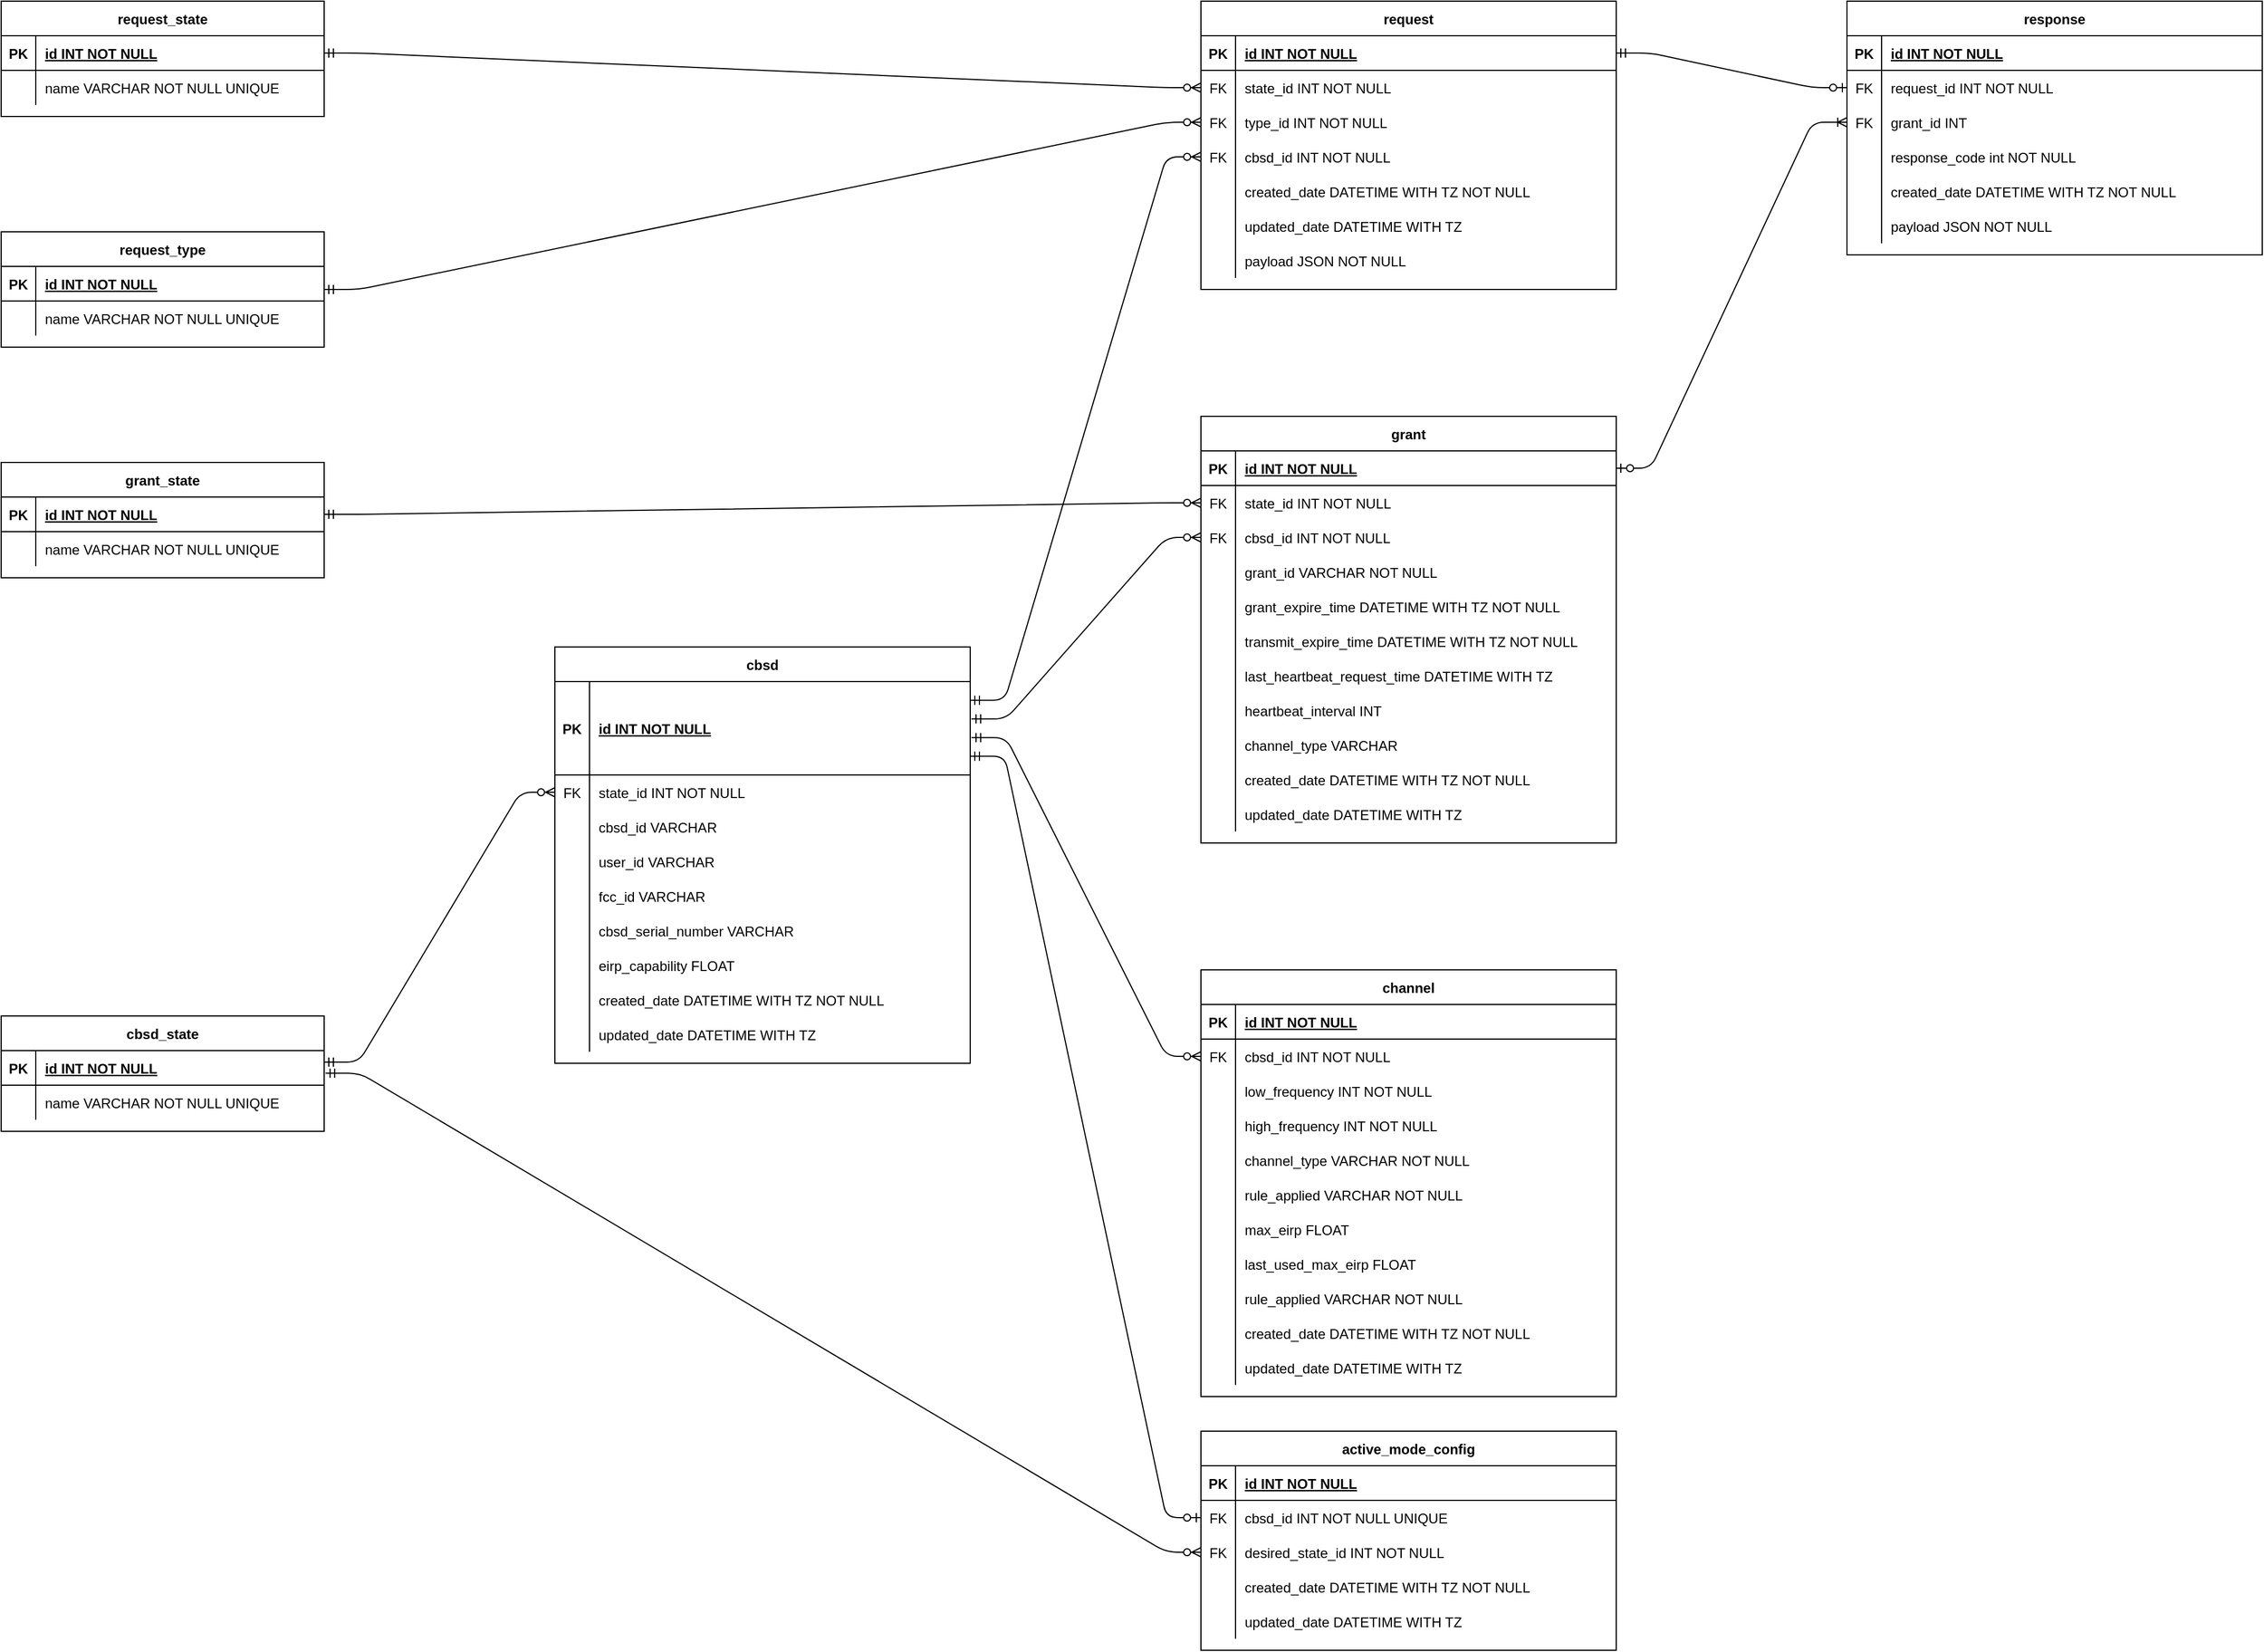 <mxfile version="14.8.6" type="device"><diagram id="R2lEEEUBdFMjLlhIrx00" name="Page-1"><mxGraphModel dx="2272" dy="793" grid="1" gridSize="10" guides="1" tooltips="1" connect="1" arrows="1" fold="1" page="1" pageScale="1" pageWidth="850" pageHeight="1100" math="0" shadow="0" extFonts="Permanent Marker^https://fonts.googleapis.com/css?family=Permanent+Marker"><root><mxCell id="0"/><mxCell id="1" parent="0"/><mxCell id="C-vyLk0tnHw3VtMMgP7b-1" value="" style="edgeStyle=entityRelationEdgeStyle;endArrow=ERzeroToMany;startArrow=ERmandOne;endFill=1;startFill=0;" parent="1" source="C-vyLk0tnHw3VtMMgP7b-24" target="C-vyLk0tnHw3VtMMgP7b-6" edge="1"><mxGeometry width="100" height="100" relative="1" as="geometry"><mxPoint x="340" y="720" as="sourcePoint"/><mxPoint x="440" y="620" as="targetPoint"/></mxGeometry></mxCell><mxCell id="C-vyLk0tnHw3VtMMgP7b-12" value="" style="edgeStyle=entityRelationEdgeStyle;endArrow=ERzeroToOne;startArrow=ERmandOne;endFill=1;startFill=0;" parent="1" source="C-vyLk0tnHw3VtMMgP7b-3" target="unWOg4fV50jlK__Cf43V-41" edge="1"><mxGeometry width="100" height="100" relative="1" as="geometry"><mxPoint x="400" y="180" as="sourcePoint"/><mxPoint x="910" y="195" as="targetPoint"/></mxGeometry></mxCell><mxCell id="C-vyLk0tnHw3VtMMgP7b-2" value="request" style="shape=table;startSize=30;container=1;collapsible=1;childLayout=tableLayout;fixedRows=1;rowLines=0;fontStyle=1;align=center;resizeLast=1;" parent="1" vertex="1"><mxGeometry x="600" y="120" width="360" height="250" as="geometry"/></mxCell><mxCell id="C-vyLk0tnHw3VtMMgP7b-3" value="" style="shape=partialRectangle;collapsible=0;dropTarget=0;pointerEvents=0;fillColor=none;points=[[0,0.5],[1,0.5]];portConstraint=eastwest;top=0;left=0;right=0;bottom=1;" parent="C-vyLk0tnHw3VtMMgP7b-2" vertex="1"><mxGeometry y="30" width="360" height="30" as="geometry"/></mxCell><mxCell id="C-vyLk0tnHw3VtMMgP7b-4" value="PK" style="shape=partialRectangle;overflow=hidden;connectable=0;fillColor=none;top=0;left=0;bottom=0;right=0;fontStyle=1;" parent="C-vyLk0tnHw3VtMMgP7b-3" vertex="1"><mxGeometry width="30" height="30" as="geometry"/></mxCell><mxCell id="C-vyLk0tnHw3VtMMgP7b-5" value="id INT NOT NULL " style="shape=partialRectangle;overflow=hidden;connectable=0;fillColor=none;top=0;left=0;bottom=0;right=0;align=left;spacingLeft=6;fontStyle=5;" parent="C-vyLk0tnHw3VtMMgP7b-3" vertex="1"><mxGeometry x="30" width="330" height="30" as="geometry"/></mxCell><mxCell id="C-vyLk0tnHw3VtMMgP7b-6" value="" style="shape=partialRectangle;collapsible=0;dropTarget=0;pointerEvents=0;fillColor=none;points=[[0,0.5],[1,0.5]];portConstraint=eastwest;top=0;left=0;right=0;bottom=0;" parent="C-vyLk0tnHw3VtMMgP7b-2" vertex="1"><mxGeometry y="60" width="360" height="30" as="geometry"/></mxCell><mxCell id="C-vyLk0tnHw3VtMMgP7b-7" value="FK" style="shape=partialRectangle;overflow=hidden;connectable=0;fillColor=none;top=0;left=0;bottom=0;right=0;" parent="C-vyLk0tnHw3VtMMgP7b-6" vertex="1"><mxGeometry width="30" height="30" as="geometry"/></mxCell><mxCell id="C-vyLk0tnHw3VtMMgP7b-8" value="state_id INT NOT NULL" style="shape=partialRectangle;overflow=hidden;connectable=0;fillColor=none;top=0;left=0;bottom=0;right=0;align=left;spacingLeft=6;" parent="C-vyLk0tnHw3VtMMgP7b-6" vertex="1"><mxGeometry x="30" width="330" height="30" as="geometry"/></mxCell><mxCell id="C-vyLk0tnHw3VtMMgP7b-9" value="" style="shape=partialRectangle;collapsible=0;dropTarget=0;pointerEvents=0;fillColor=none;points=[[0,0.5],[1,0.5]];portConstraint=eastwest;top=0;left=0;right=0;bottom=0;" parent="C-vyLk0tnHw3VtMMgP7b-2" vertex="1"><mxGeometry y="90" width="360" height="30" as="geometry"/></mxCell><mxCell id="C-vyLk0tnHw3VtMMgP7b-10" value="FK" style="shape=partialRectangle;overflow=hidden;connectable=0;fillColor=none;top=0;left=0;bottom=0;right=0;" parent="C-vyLk0tnHw3VtMMgP7b-9" vertex="1"><mxGeometry width="30" height="30" as="geometry"/></mxCell><mxCell id="C-vyLk0tnHw3VtMMgP7b-11" value="type_id INT NOT NULL" style="shape=partialRectangle;overflow=hidden;connectable=0;fillColor=none;top=0;left=0;bottom=0;right=0;align=left;spacingLeft=6;" parent="C-vyLk0tnHw3VtMMgP7b-9" vertex="1"><mxGeometry x="30" width="330" height="30" as="geometry"/></mxCell><mxCell id="unWOg4fV50jlK__Cf43V-62" value="" style="shape=partialRectangle;collapsible=0;dropTarget=0;pointerEvents=0;fillColor=none;points=[[0,0.5],[1,0.5]];portConstraint=eastwest;top=0;left=0;right=0;bottom=0;" parent="C-vyLk0tnHw3VtMMgP7b-2" vertex="1"><mxGeometry y="120" width="360" height="30" as="geometry"/></mxCell><mxCell id="unWOg4fV50jlK__Cf43V-63" value="FK" style="shape=partialRectangle;overflow=hidden;connectable=0;fillColor=none;top=0;left=0;bottom=0;right=0;" parent="unWOg4fV50jlK__Cf43V-62" vertex="1"><mxGeometry width="30" height="30" as="geometry"/></mxCell><mxCell id="unWOg4fV50jlK__Cf43V-64" value="cbsd_id INT NOT NULL" style="shape=partialRectangle;overflow=hidden;connectable=0;fillColor=none;top=0;left=0;bottom=0;right=0;align=left;spacingLeft=6;" parent="unWOg4fV50jlK__Cf43V-62" vertex="1"><mxGeometry x="30" width="330" height="30" as="geometry"/></mxCell><mxCell id="unWOg4fV50jlK__Cf43V-65" value="" style="shape=partialRectangle;collapsible=0;dropTarget=0;pointerEvents=0;fillColor=none;points=[[0,0.5],[1,0.5]];portConstraint=eastwest;top=0;left=0;right=0;bottom=0;" parent="C-vyLk0tnHw3VtMMgP7b-2" vertex="1"><mxGeometry y="150" width="360" height="30" as="geometry"/></mxCell><mxCell id="unWOg4fV50jlK__Cf43V-66" value="" style="shape=partialRectangle;overflow=hidden;connectable=0;fillColor=none;top=0;left=0;bottom=0;right=0;" parent="unWOg4fV50jlK__Cf43V-65" vertex="1"><mxGeometry width="30" height="30" as="geometry"/></mxCell><mxCell id="unWOg4fV50jlK__Cf43V-67" value="created_date DATETIME WITH TZ NOT NULL" style="shape=partialRectangle;overflow=hidden;connectable=0;fillColor=none;top=0;left=0;bottom=0;right=0;align=left;spacingLeft=6;" parent="unWOg4fV50jlK__Cf43V-65" vertex="1"><mxGeometry x="30" width="330" height="30" as="geometry"/></mxCell><mxCell id="unWOg4fV50jlK__Cf43V-68" value="" style="shape=partialRectangle;collapsible=0;dropTarget=0;pointerEvents=0;fillColor=none;points=[[0,0.5],[1,0.5]];portConstraint=eastwest;top=0;left=0;right=0;bottom=0;" parent="C-vyLk0tnHw3VtMMgP7b-2" vertex="1"><mxGeometry y="180" width="360" height="30" as="geometry"/></mxCell><mxCell id="unWOg4fV50jlK__Cf43V-69" value="" style="shape=partialRectangle;overflow=hidden;connectable=0;fillColor=none;top=0;left=0;bottom=0;right=0;" parent="unWOg4fV50jlK__Cf43V-68" vertex="1"><mxGeometry width="30" height="30" as="geometry"/></mxCell><mxCell id="unWOg4fV50jlK__Cf43V-70" value="updated_date DATETIME WITH TZ" style="shape=partialRectangle;overflow=hidden;connectable=0;fillColor=none;top=0;left=0;bottom=0;right=0;align=left;spacingLeft=6;" parent="unWOg4fV50jlK__Cf43V-68" vertex="1"><mxGeometry x="30" width="330" height="30" as="geometry"/></mxCell><mxCell id="unWOg4fV50jlK__Cf43V-71" value="" style="shape=partialRectangle;collapsible=0;dropTarget=0;pointerEvents=0;fillColor=none;points=[[0,0.5],[1,0.5]];portConstraint=eastwest;top=0;left=0;right=0;bottom=0;" parent="C-vyLk0tnHw3VtMMgP7b-2" vertex="1"><mxGeometry y="210" width="360" height="30" as="geometry"/></mxCell><mxCell id="unWOg4fV50jlK__Cf43V-72" value="" style="shape=partialRectangle;overflow=hidden;connectable=0;fillColor=none;top=0;left=0;bottom=0;right=0;" parent="unWOg4fV50jlK__Cf43V-71" vertex="1"><mxGeometry width="30" height="30" as="geometry"/></mxCell><mxCell id="unWOg4fV50jlK__Cf43V-73" value="payload JSON NOT NULL" style="shape=partialRectangle;overflow=hidden;connectable=0;fillColor=none;top=0;left=0;bottom=0;right=0;align=left;spacingLeft=6;" parent="unWOg4fV50jlK__Cf43V-71" vertex="1"><mxGeometry x="30" width="330" height="30" as="geometry"/></mxCell><mxCell id="C-vyLk0tnHw3VtMMgP7b-23" value="request_state" style="shape=table;startSize=30;container=1;collapsible=1;childLayout=tableLayout;fixedRows=1;rowLines=0;fontStyle=1;align=center;resizeLast=1;" parent="1" vertex="1"><mxGeometry x="-440" y="120" width="280" height="100" as="geometry"/></mxCell><mxCell id="C-vyLk0tnHw3VtMMgP7b-24" value="" style="shape=partialRectangle;collapsible=0;dropTarget=0;pointerEvents=0;fillColor=none;points=[[0,0.5],[1,0.5]];portConstraint=eastwest;top=0;left=0;right=0;bottom=1;" parent="C-vyLk0tnHw3VtMMgP7b-23" vertex="1"><mxGeometry y="30" width="280" height="30" as="geometry"/></mxCell><mxCell id="C-vyLk0tnHw3VtMMgP7b-25" value="PK" style="shape=partialRectangle;overflow=hidden;connectable=0;fillColor=none;top=0;left=0;bottom=0;right=0;fontStyle=1;" parent="C-vyLk0tnHw3VtMMgP7b-24" vertex="1"><mxGeometry width="30" height="30" as="geometry"/></mxCell><mxCell id="C-vyLk0tnHw3VtMMgP7b-26" value="id INT NOT NULL " style="shape=partialRectangle;overflow=hidden;connectable=0;fillColor=none;top=0;left=0;bottom=0;right=0;align=left;spacingLeft=6;fontStyle=5;" parent="C-vyLk0tnHw3VtMMgP7b-24" vertex="1"><mxGeometry x="30" width="250" height="30" as="geometry"/></mxCell><mxCell id="C-vyLk0tnHw3VtMMgP7b-27" value="" style="shape=partialRectangle;collapsible=0;dropTarget=0;pointerEvents=0;fillColor=none;points=[[0,0.5],[1,0.5]];portConstraint=eastwest;top=0;left=0;right=0;bottom=0;" parent="C-vyLk0tnHw3VtMMgP7b-23" vertex="1"><mxGeometry y="60" width="280" height="30" as="geometry"/></mxCell><mxCell id="C-vyLk0tnHw3VtMMgP7b-28" value="" style="shape=partialRectangle;overflow=hidden;connectable=0;fillColor=none;top=0;left=0;bottom=0;right=0;" parent="C-vyLk0tnHw3VtMMgP7b-27" vertex="1"><mxGeometry width="30" height="30" as="geometry"/></mxCell><mxCell id="C-vyLk0tnHw3VtMMgP7b-29" value="name VARCHAR NOT NULL UNIQUE" style="shape=partialRectangle;overflow=hidden;connectable=0;fillColor=none;top=0;left=0;bottom=0;right=0;align=left;spacingLeft=6;" parent="C-vyLk0tnHw3VtMMgP7b-27" vertex="1"><mxGeometry x="30" width="250" height="30" as="geometry"/></mxCell><mxCell id="unWOg4fV50jlK__Cf43V-15" value="request_type" style="shape=table;startSize=30;container=1;collapsible=1;childLayout=tableLayout;fixedRows=1;rowLines=0;fontStyle=1;align=center;resizeLast=1;" parent="1" vertex="1"><mxGeometry x="-440" y="320" width="280" height="100" as="geometry"/></mxCell><mxCell id="unWOg4fV50jlK__Cf43V-16" value="" style="shape=partialRectangle;collapsible=0;dropTarget=0;pointerEvents=0;fillColor=none;points=[[0,0.5],[1,0.5]];portConstraint=eastwest;top=0;left=0;right=0;bottom=1;" parent="unWOg4fV50jlK__Cf43V-15" vertex="1"><mxGeometry y="30" width="280" height="30" as="geometry"/></mxCell><mxCell id="unWOg4fV50jlK__Cf43V-17" value="PK" style="shape=partialRectangle;overflow=hidden;connectable=0;fillColor=none;top=0;left=0;bottom=0;right=0;fontStyle=1;" parent="unWOg4fV50jlK__Cf43V-16" vertex="1"><mxGeometry width="30" height="30" as="geometry"/></mxCell><mxCell id="unWOg4fV50jlK__Cf43V-18" value="id INT NOT NULL " style="shape=partialRectangle;overflow=hidden;connectable=0;fillColor=none;top=0;left=0;bottom=0;right=0;align=left;spacingLeft=6;fontStyle=5;" parent="unWOg4fV50jlK__Cf43V-16" vertex="1"><mxGeometry x="30" width="250" height="30" as="geometry"/></mxCell><mxCell id="unWOg4fV50jlK__Cf43V-19" value="" style="shape=partialRectangle;collapsible=0;dropTarget=0;pointerEvents=0;fillColor=none;points=[[0,0.5],[1,0.5]];portConstraint=eastwest;top=0;left=0;right=0;bottom=0;" parent="unWOg4fV50jlK__Cf43V-15" vertex="1"><mxGeometry y="60" width="280" height="30" as="geometry"/></mxCell><mxCell id="unWOg4fV50jlK__Cf43V-20" value="" style="shape=partialRectangle;overflow=hidden;connectable=0;fillColor=none;top=0;left=0;bottom=0;right=0;" parent="unWOg4fV50jlK__Cf43V-19" vertex="1"><mxGeometry width="30" height="30" as="geometry"/></mxCell><mxCell id="unWOg4fV50jlK__Cf43V-21" value="name VARCHAR NOT NULL UNIQUE" style="shape=partialRectangle;overflow=hidden;connectable=0;fillColor=none;top=0;left=0;bottom=0;right=0;align=left;spacingLeft=6;" parent="unWOg4fV50jlK__Cf43V-19" vertex="1"><mxGeometry x="30" width="250" height="30" as="geometry"/></mxCell><mxCell id="unWOg4fV50jlK__Cf43V-22" value="grant_state" style="shape=table;startSize=30;container=1;collapsible=1;childLayout=tableLayout;fixedRows=1;rowLines=0;fontStyle=1;align=center;resizeLast=1;" parent="1" vertex="1"><mxGeometry x="-440" y="520" width="280" height="100" as="geometry"/></mxCell><mxCell id="unWOg4fV50jlK__Cf43V-23" value="" style="shape=partialRectangle;collapsible=0;dropTarget=0;pointerEvents=0;fillColor=none;points=[[0,0.5],[1,0.5]];portConstraint=eastwest;top=0;left=0;right=0;bottom=1;" parent="unWOg4fV50jlK__Cf43V-22" vertex="1"><mxGeometry y="30" width="280" height="30" as="geometry"/></mxCell><mxCell id="unWOg4fV50jlK__Cf43V-24" value="PK" style="shape=partialRectangle;overflow=hidden;connectable=0;fillColor=none;top=0;left=0;bottom=0;right=0;fontStyle=1;" parent="unWOg4fV50jlK__Cf43V-23" vertex="1"><mxGeometry width="30" height="30" as="geometry"/></mxCell><mxCell id="unWOg4fV50jlK__Cf43V-25" value="id INT NOT NULL " style="shape=partialRectangle;overflow=hidden;connectable=0;fillColor=none;top=0;left=0;bottom=0;right=0;align=left;spacingLeft=6;fontStyle=5;" parent="unWOg4fV50jlK__Cf43V-23" vertex="1"><mxGeometry x="30" width="250" height="30" as="geometry"/></mxCell><mxCell id="unWOg4fV50jlK__Cf43V-26" value="" style="shape=partialRectangle;collapsible=0;dropTarget=0;pointerEvents=0;fillColor=none;points=[[0,0.5],[1,0.5]];portConstraint=eastwest;top=0;left=0;right=0;bottom=0;" parent="unWOg4fV50jlK__Cf43V-22" vertex="1"><mxGeometry y="60" width="280" height="30" as="geometry"/></mxCell><mxCell id="unWOg4fV50jlK__Cf43V-27" value="" style="shape=partialRectangle;overflow=hidden;connectable=0;fillColor=none;top=0;left=0;bottom=0;right=0;" parent="unWOg4fV50jlK__Cf43V-26" vertex="1"><mxGeometry width="30" height="30" as="geometry"/></mxCell><mxCell id="unWOg4fV50jlK__Cf43V-28" value="name VARCHAR NOT NULL UNIQUE" style="shape=partialRectangle;overflow=hidden;connectable=0;fillColor=none;top=0;left=0;bottom=0;right=0;align=left;spacingLeft=6;" parent="unWOg4fV50jlK__Cf43V-26" vertex="1"><mxGeometry x="30" width="250" height="30" as="geometry"/></mxCell><mxCell id="unWOg4fV50jlK__Cf43V-33" value="" style="edgeStyle=entityRelationEdgeStyle;endArrow=ERzeroToMany;startArrow=ERmandOne;endFill=1;startFill=0;" parent="1" source="unWOg4fV50jlK__Cf43V-15" target="C-vyLk0tnHw3VtMMgP7b-9" edge="1"><mxGeometry width="100" height="100" relative="1" as="geometry"><mxPoint x="380" y="175" as="sourcePoint"/><mxPoint x="460" y="205" as="targetPoint"/></mxGeometry></mxCell><mxCell id="unWOg4fV50jlK__Cf43V-37" value="response" style="shape=table;startSize=30;container=1;collapsible=1;childLayout=tableLayout;fixedRows=1;rowLines=0;fontStyle=1;align=center;resizeLast=1;" parent="1" vertex="1"><mxGeometry x="1160" y="120" width="360" height="220" as="geometry"/></mxCell><mxCell id="unWOg4fV50jlK__Cf43V-38" value="" style="shape=partialRectangle;collapsible=0;dropTarget=0;pointerEvents=0;fillColor=none;points=[[0,0.5],[1,0.5]];portConstraint=eastwest;top=0;left=0;right=0;bottom=1;" parent="unWOg4fV50jlK__Cf43V-37" vertex="1"><mxGeometry y="30" width="360" height="30" as="geometry"/></mxCell><mxCell id="unWOg4fV50jlK__Cf43V-39" value="PK" style="shape=partialRectangle;overflow=hidden;connectable=0;fillColor=none;top=0;left=0;bottom=0;right=0;fontStyle=1;" parent="unWOg4fV50jlK__Cf43V-38" vertex="1"><mxGeometry width="30" height="30" as="geometry"/></mxCell><mxCell id="unWOg4fV50jlK__Cf43V-40" value="id INT NOT NULL " style="shape=partialRectangle;overflow=hidden;connectable=0;fillColor=none;top=0;left=0;bottom=0;right=0;align=left;spacingLeft=6;fontStyle=5;" parent="unWOg4fV50jlK__Cf43V-38" vertex="1"><mxGeometry x="30" width="330" height="30" as="geometry"/></mxCell><mxCell id="unWOg4fV50jlK__Cf43V-41" value="" style="shape=partialRectangle;collapsible=0;dropTarget=0;pointerEvents=0;fillColor=none;points=[[0,0.5],[1,0.5]];portConstraint=eastwest;top=0;left=0;right=0;bottom=0;" parent="unWOg4fV50jlK__Cf43V-37" vertex="1"><mxGeometry y="60" width="360" height="30" as="geometry"/></mxCell><mxCell id="unWOg4fV50jlK__Cf43V-42" value="FK" style="shape=partialRectangle;overflow=hidden;connectable=0;fillColor=none;top=0;left=0;bottom=0;right=0;" parent="unWOg4fV50jlK__Cf43V-41" vertex="1"><mxGeometry width="30" height="30" as="geometry"/></mxCell><mxCell id="unWOg4fV50jlK__Cf43V-43" value="request_id INT NOT NULL" style="shape=partialRectangle;overflow=hidden;connectable=0;fillColor=none;top=0;left=0;bottom=0;right=0;align=left;spacingLeft=6;" parent="unWOg4fV50jlK__Cf43V-41" vertex="1"><mxGeometry x="30" width="330" height="30" as="geometry"/></mxCell><mxCell id="unWOg4fV50jlK__Cf43V-44" value="" style="shape=partialRectangle;collapsible=0;dropTarget=0;pointerEvents=0;fillColor=none;points=[[0,0.5],[1,0.5]];portConstraint=eastwest;top=0;left=0;right=0;bottom=0;" parent="unWOg4fV50jlK__Cf43V-37" vertex="1"><mxGeometry y="90" width="360" height="30" as="geometry"/></mxCell><mxCell id="unWOg4fV50jlK__Cf43V-45" value="FK" style="shape=partialRectangle;overflow=hidden;connectable=0;fillColor=none;top=0;left=0;bottom=0;right=0;" parent="unWOg4fV50jlK__Cf43V-44" vertex="1"><mxGeometry width="30" height="30" as="geometry"/></mxCell><mxCell id="unWOg4fV50jlK__Cf43V-46" value="grant_id INT" style="shape=partialRectangle;overflow=hidden;connectable=0;fillColor=none;top=0;left=0;bottom=0;right=0;align=left;spacingLeft=6;" parent="unWOg4fV50jlK__Cf43V-44" vertex="1"><mxGeometry x="30" width="330" height="30" as="geometry"/></mxCell><mxCell id="unWOg4fV50jlK__Cf43V-97" value="" style="shape=partialRectangle;collapsible=0;dropTarget=0;pointerEvents=0;fillColor=none;points=[[0,0.5],[1,0.5]];portConstraint=eastwest;top=0;left=0;right=0;bottom=0;" parent="unWOg4fV50jlK__Cf43V-37" vertex="1"><mxGeometry y="120" width="360" height="30" as="geometry"/></mxCell><mxCell id="unWOg4fV50jlK__Cf43V-98" value="" style="shape=partialRectangle;overflow=hidden;connectable=0;fillColor=none;top=0;left=0;bottom=0;right=0;" parent="unWOg4fV50jlK__Cf43V-97" vertex="1"><mxGeometry width="30" height="30" as="geometry"/></mxCell><mxCell id="unWOg4fV50jlK__Cf43V-99" value="response_code int NOT NULL" style="shape=partialRectangle;overflow=hidden;connectable=0;fillColor=none;top=0;left=0;bottom=0;right=0;align=left;spacingLeft=6;" parent="unWOg4fV50jlK__Cf43V-97" vertex="1"><mxGeometry x="30" width="330" height="30" as="geometry"/></mxCell><mxCell id="unWOg4fV50jlK__Cf43V-100" value="" style="shape=partialRectangle;collapsible=0;dropTarget=0;pointerEvents=0;fillColor=none;points=[[0,0.5],[1,0.5]];portConstraint=eastwest;top=0;left=0;right=0;bottom=0;" parent="unWOg4fV50jlK__Cf43V-37" vertex="1"><mxGeometry y="150" width="360" height="30" as="geometry"/></mxCell><mxCell id="unWOg4fV50jlK__Cf43V-101" value="" style="shape=partialRectangle;overflow=hidden;connectable=0;fillColor=none;top=0;left=0;bottom=0;right=0;" parent="unWOg4fV50jlK__Cf43V-100" vertex="1"><mxGeometry width="30" height="30" as="geometry"/></mxCell><mxCell id="unWOg4fV50jlK__Cf43V-102" value="created_date DATETIME WITH TZ NOT NULL" style="shape=partialRectangle;overflow=hidden;connectable=0;fillColor=none;top=0;left=0;bottom=0;right=0;align=left;spacingLeft=6;" parent="unWOg4fV50jlK__Cf43V-100" vertex="1"><mxGeometry x="30" width="330" height="30" as="geometry"/></mxCell><mxCell id="unWOg4fV50jlK__Cf43V-103" value="" style="shape=partialRectangle;collapsible=0;dropTarget=0;pointerEvents=0;fillColor=none;points=[[0,0.5],[1,0.5]];portConstraint=eastwest;top=0;left=0;right=0;bottom=0;" parent="unWOg4fV50jlK__Cf43V-37" vertex="1"><mxGeometry y="180" width="360" height="30" as="geometry"/></mxCell><mxCell id="unWOg4fV50jlK__Cf43V-104" value="" style="shape=partialRectangle;overflow=hidden;connectable=0;fillColor=none;top=0;left=0;bottom=0;right=0;" parent="unWOg4fV50jlK__Cf43V-103" vertex="1"><mxGeometry width="30" height="30" as="geometry"/></mxCell><mxCell id="unWOg4fV50jlK__Cf43V-105" value="payload JSON NOT NULL" style="shape=partialRectangle;overflow=hidden;connectable=0;fillColor=none;top=0;left=0;bottom=0;right=0;align=left;spacingLeft=6;" parent="unWOg4fV50jlK__Cf43V-103" vertex="1"><mxGeometry x="30" width="330" height="30" as="geometry"/></mxCell><mxCell id="unWOg4fV50jlK__Cf43V-74" value="grant" style="shape=table;startSize=30;container=1;collapsible=1;childLayout=tableLayout;fixedRows=1;rowLines=0;fontStyle=1;align=center;resizeLast=1;" parent="1" vertex="1"><mxGeometry x="600" y="480" width="360" height="370" as="geometry"/></mxCell><mxCell id="unWOg4fV50jlK__Cf43V-75" value="" style="shape=partialRectangle;collapsible=0;dropTarget=0;pointerEvents=0;fillColor=none;points=[[0,0.5],[1,0.5]];portConstraint=eastwest;top=0;left=0;right=0;bottom=1;" parent="unWOg4fV50jlK__Cf43V-74" vertex="1"><mxGeometry y="30" width="360" height="30" as="geometry"/></mxCell><mxCell id="unWOg4fV50jlK__Cf43V-76" value="PK" style="shape=partialRectangle;overflow=hidden;connectable=0;fillColor=none;top=0;left=0;bottom=0;right=0;fontStyle=1;" parent="unWOg4fV50jlK__Cf43V-75" vertex="1"><mxGeometry width="30" height="30" as="geometry"/></mxCell><mxCell id="unWOg4fV50jlK__Cf43V-77" value="id INT NOT NULL " style="shape=partialRectangle;overflow=hidden;connectable=0;fillColor=none;top=0;left=0;bottom=0;right=0;align=left;spacingLeft=6;fontStyle=5;" parent="unWOg4fV50jlK__Cf43V-75" vertex="1"><mxGeometry x="30" width="330" height="30" as="geometry"/></mxCell><mxCell id="unWOg4fV50jlK__Cf43V-78" value="" style="shape=partialRectangle;collapsible=0;dropTarget=0;pointerEvents=0;fillColor=none;points=[[0,0.5],[1,0.5]];portConstraint=eastwest;top=0;left=0;right=0;bottom=0;" parent="unWOg4fV50jlK__Cf43V-74" vertex="1"><mxGeometry y="60" width="360" height="30" as="geometry"/></mxCell><mxCell id="unWOg4fV50jlK__Cf43V-79" value="FK" style="shape=partialRectangle;overflow=hidden;connectable=0;fillColor=none;top=0;left=0;bottom=0;right=0;" parent="unWOg4fV50jlK__Cf43V-78" vertex="1"><mxGeometry width="30" height="30" as="geometry"/></mxCell><mxCell id="unWOg4fV50jlK__Cf43V-80" value="state_id INT NOT NULL" style="shape=partialRectangle;overflow=hidden;connectable=0;fillColor=none;top=0;left=0;bottom=0;right=0;align=left;spacingLeft=6;" parent="unWOg4fV50jlK__Cf43V-78" vertex="1"><mxGeometry x="30" width="330" height="30" as="geometry"/></mxCell><mxCell id="unWOg4fV50jlK__Cf43V-81" value="" style="shape=partialRectangle;collapsible=0;dropTarget=0;pointerEvents=0;fillColor=none;points=[[0,0.5],[1,0.5]];portConstraint=eastwest;top=0;left=0;right=0;bottom=0;" parent="unWOg4fV50jlK__Cf43V-74" vertex="1"><mxGeometry y="90" width="360" height="30" as="geometry"/></mxCell><mxCell id="unWOg4fV50jlK__Cf43V-82" value="FK" style="shape=partialRectangle;overflow=hidden;connectable=0;fillColor=none;top=0;left=0;bottom=0;right=0;" parent="unWOg4fV50jlK__Cf43V-81" vertex="1"><mxGeometry width="30" height="30" as="geometry"/></mxCell><mxCell id="unWOg4fV50jlK__Cf43V-83" value="cbsd_id INT NOT NULL" style="shape=partialRectangle;overflow=hidden;connectable=0;fillColor=none;top=0;left=0;bottom=0;right=0;align=left;spacingLeft=6;" parent="unWOg4fV50jlK__Cf43V-81" vertex="1"><mxGeometry x="30" width="330" height="30" as="geometry"/></mxCell><mxCell id="unWOg4fV50jlK__Cf43V-84" value="" style="shape=partialRectangle;collapsible=0;dropTarget=0;pointerEvents=0;fillColor=none;points=[[0,0.5],[1,0.5]];portConstraint=eastwest;top=0;left=0;right=0;bottom=0;" parent="unWOg4fV50jlK__Cf43V-74" vertex="1"><mxGeometry y="120" width="360" height="30" as="geometry"/></mxCell><mxCell id="unWOg4fV50jlK__Cf43V-85" value="" style="shape=partialRectangle;overflow=hidden;connectable=0;fillColor=none;top=0;left=0;bottom=0;right=0;" parent="unWOg4fV50jlK__Cf43V-84" vertex="1"><mxGeometry width="30" height="30" as="geometry"/></mxCell><mxCell id="unWOg4fV50jlK__Cf43V-86" value="grant_id VARCHAR NOT NULL" style="shape=partialRectangle;overflow=hidden;connectable=0;fillColor=none;top=0;left=0;bottom=0;right=0;align=left;spacingLeft=6;" parent="unWOg4fV50jlK__Cf43V-84" vertex="1"><mxGeometry x="30" width="330" height="30" as="geometry"/></mxCell><mxCell id="unWOg4fV50jlK__Cf43V-87" value="" style="shape=partialRectangle;collapsible=0;dropTarget=0;pointerEvents=0;fillColor=none;points=[[0,0.5],[1,0.5]];portConstraint=eastwest;top=0;left=0;right=0;bottom=0;" parent="unWOg4fV50jlK__Cf43V-74" vertex="1"><mxGeometry y="150" width="360" height="30" as="geometry"/></mxCell><mxCell id="unWOg4fV50jlK__Cf43V-88" value="" style="shape=partialRectangle;overflow=hidden;connectable=0;fillColor=none;top=0;left=0;bottom=0;right=0;" parent="unWOg4fV50jlK__Cf43V-87" vertex="1"><mxGeometry width="30" height="30" as="geometry"/></mxCell><mxCell id="unWOg4fV50jlK__Cf43V-89" value="grant_expire_time DATETIME WITH TZ NOT NULL" style="shape=partialRectangle;overflow=hidden;connectable=0;fillColor=none;top=0;left=0;bottom=0;right=0;align=left;spacingLeft=6;" parent="unWOg4fV50jlK__Cf43V-87" vertex="1"><mxGeometry x="30" width="330" height="30" as="geometry"/></mxCell><mxCell id="unWOg4fV50jlK__Cf43V-90" value="" style="shape=partialRectangle;collapsible=0;dropTarget=0;pointerEvents=0;fillColor=none;points=[[0,0.5],[1,0.5]];portConstraint=eastwest;top=0;left=0;right=0;bottom=0;" parent="unWOg4fV50jlK__Cf43V-74" vertex="1"><mxGeometry y="180" width="360" height="30" as="geometry"/></mxCell><mxCell id="unWOg4fV50jlK__Cf43V-91" value="" style="shape=partialRectangle;overflow=hidden;connectable=0;fillColor=none;top=0;left=0;bottom=0;right=0;" parent="unWOg4fV50jlK__Cf43V-90" vertex="1"><mxGeometry width="30" height="30" as="geometry"/></mxCell><mxCell id="unWOg4fV50jlK__Cf43V-92" value="transmit_expire_time DATETIME WITH TZ NOT NULL" style="shape=partialRectangle;overflow=hidden;connectable=0;fillColor=none;top=0;left=0;bottom=0;right=0;align=left;spacingLeft=6;" parent="unWOg4fV50jlK__Cf43V-90" vertex="1"><mxGeometry x="30" width="330" height="30" as="geometry"/></mxCell><mxCell id="unWOg4fV50jlK__Cf43V-93" value="" style="shape=partialRectangle;collapsible=0;dropTarget=0;pointerEvents=0;fillColor=none;points=[[0,0.5],[1,0.5]];portConstraint=eastwest;top=0;left=0;right=0;bottom=0;" parent="unWOg4fV50jlK__Cf43V-74" vertex="1"><mxGeometry y="210" width="360" height="30" as="geometry"/></mxCell><mxCell id="unWOg4fV50jlK__Cf43V-94" value="" style="shape=partialRectangle;overflow=hidden;connectable=0;fillColor=none;top=0;left=0;bottom=0;right=0;" parent="unWOg4fV50jlK__Cf43V-93" vertex="1"><mxGeometry width="30" height="30" as="geometry"/></mxCell><mxCell id="unWOg4fV50jlK__Cf43V-95" value="last_heartbeat_request_time DATETIME WITH TZ" style="shape=partialRectangle;overflow=hidden;connectable=0;fillColor=none;top=0;left=0;bottom=0;right=0;align=left;spacingLeft=6;" parent="unWOg4fV50jlK__Cf43V-93" vertex="1"><mxGeometry x="30" width="330" height="30" as="geometry"/></mxCell><mxCell id="fXe0qG4_yWTFhqqdrqQu-1" value="" style="shape=partialRectangle;collapsible=0;dropTarget=0;pointerEvents=0;fillColor=none;points=[[0,0.5],[1,0.5]];portConstraint=eastwest;top=0;left=0;right=0;bottom=0;" parent="unWOg4fV50jlK__Cf43V-74" vertex="1"><mxGeometry y="240" width="360" height="30" as="geometry"/></mxCell><mxCell id="fXe0qG4_yWTFhqqdrqQu-2" value="" style="shape=partialRectangle;overflow=hidden;connectable=0;fillColor=none;top=0;left=0;bottom=0;right=0;" parent="fXe0qG4_yWTFhqqdrqQu-1" vertex="1"><mxGeometry width="30" height="30" as="geometry"/></mxCell><mxCell id="fXe0qG4_yWTFhqqdrqQu-3" value="heartbeat_interval INT" style="shape=partialRectangle;overflow=hidden;connectable=0;fillColor=none;top=0;left=0;bottom=0;right=0;align=left;spacingLeft=6;" parent="fXe0qG4_yWTFhqqdrqQu-1" vertex="1"><mxGeometry x="30" width="330" height="30" as="geometry"/></mxCell><mxCell id="unWOg4fV50jlK__Cf43V-111" value="" style="shape=partialRectangle;collapsible=0;dropTarget=0;pointerEvents=0;fillColor=none;points=[[0,0.5],[1,0.5]];portConstraint=eastwest;top=0;left=0;right=0;bottom=0;" parent="unWOg4fV50jlK__Cf43V-74" vertex="1"><mxGeometry y="270" width="360" height="30" as="geometry"/></mxCell><mxCell id="unWOg4fV50jlK__Cf43V-112" value="" style="shape=partialRectangle;overflow=hidden;connectable=0;fillColor=none;top=0;left=0;bottom=0;right=0;" parent="unWOg4fV50jlK__Cf43V-111" vertex="1"><mxGeometry width="30" height="30" as="geometry"/></mxCell><mxCell id="unWOg4fV50jlK__Cf43V-113" value="channel_type VARCHAR" style="shape=partialRectangle;overflow=hidden;connectable=0;fillColor=none;top=0;left=0;bottom=0;right=0;align=left;spacingLeft=6;" parent="unWOg4fV50jlK__Cf43V-111" vertex="1"><mxGeometry x="30" width="330" height="30" as="geometry"/></mxCell><mxCell id="unWOg4fV50jlK__Cf43V-114" value="" style="shape=partialRectangle;collapsible=0;dropTarget=0;pointerEvents=0;fillColor=none;points=[[0,0.5],[1,0.5]];portConstraint=eastwest;top=0;left=0;right=0;bottom=0;" parent="unWOg4fV50jlK__Cf43V-74" vertex="1"><mxGeometry y="300" width="360" height="30" as="geometry"/></mxCell><mxCell id="unWOg4fV50jlK__Cf43V-115" value="" style="shape=partialRectangle;overflow=hidden;connectable=0;fillColor=none;top=0;left=0;bottom=0;right=0;" parent="unWOg4fV50jlK__Cf43V-114" vertex="1"><mxGeometry width="30" height="30" as="geometry"/></mxCell><mxCell id="unWOg4fV50jlK__Cf43V-116" value="created_date DATETIME WITH TZ NOT NULL" style="shape=partialRectangle;overflow=hidden;connectable=0;fillColor=none;top=0;left=0;bottom=0;right=0;align=left;spacingLeft=6;" parent="unWOg4fV50jlK__Cf43V-114" vertex="1"><mxGeometry x="30" width="330" height="30" as="geometry"/></mxCell><mxCell id="unWOg4fV50jlK__Cf43V-117" value="" style="shape=partialRectangle;collapsible=0;dropTarget=0;pointerEvents=0;fillColor=none;points=[[0,0.5],[1,0.5]];portConstraint=eastwest;top=0;left=0;right=0;bottom=0;" parent="unWOg4fV50jlK__Cf43V-74" vertex="1"><mxGeometry y="330" width="360" height="30" as="geometry"/></mxCell><mxCell id="unWOg4fV50jlK__Cf43V-118" value="" style="shape=partialRectangle;overflow=hidden;connectable=0;fillColor=none;top=0;left=0;bottom=0;right=0;" parent="unWOg4fV50jlK__Cf43V-117" vertex="1"><mxGeometry width="30" height="30" as="geometry"/></mxCell><mxCell id="unWOg4fV50jlK__Cf43V-119" value="updated_date DATETIME WITH TZ" style="shape=partialRectangle;overflow=hidden;connectable=0;fillColor=none;top=0;left=0;bottom=0;right=0;align=left;spacingLeft=6;" parent="unWOg4fV50jlK__Cf43V-117" vertex="1"><mxGeometry x="30" width="330" height="30" as="geometry"/></mxCell><mxCell id="unWOg4fV50jlK__Cf43V-96" value="" style="edgeStyle=entityRelationEdgeStyle;endArrow=ERzeroToOne;startArrow=ERoneToMany;endFill=1;startFill=0;" parent="1" source="unWOg4fV50jlK__Cf43V-44" target="unWOg4fV50jlK__Cf43V-75" edge="1"><mxGeometry width="100" height="100" relative="1" as="geometry"><mxPoint x="770" y="175" as="sourcePoint"/><mxPoint x="920" y="205" as="targetPoint"/></mxGeometry></mxCell><mxCell id="unWOg4fV50jlK__Cf43V-109" value="" style="edgeStyle=entityRelationEdgeStyle;fontSize=12;html=1;endArrow=ERzeroToMany;startArrow=ERmandOne;" parent="1" source="unWOg4fV50jlK__Cf43V-23" target="unWOg4fV50jlK__Cf43V-78" edge="1"><mxGeometry width="100" height="100" relative="1" as="geometry"><mxPoint x="610" y="440" as="sourcePoint"/><mxPoint x="710" y="340" as="targetPoint"/></mxGeometry></mxCell><mxCell id="lUsk3PBQG5m-OiTXMfaQ-33" value="cbsd" style="shape=table;startSize=30;container=1;collapsible=1;childLayout=tableLayout;fixedRows=1;rowLines=0;fontStyle=1;align=center;resizeLast=1;fontSize=12;" parent="1" vertex="1"><mxGeometry x="40" y="680" width="360" height="361" as="geometry"><mxRectangle x="450" y="550" width="70" height="30" as="alternateBounds"/></mxGeometry></mxCell><mxCell id="lUsk3PBQG5m-OiTXMfaQ-34" value="" style="shape=partialRectangle;collapsible=0;dropTarget=0;pointerEvents=0;fillColor=none;top=0;left=0;bottom=1;right=0;points=[[0,0.5],[1,0.5]];portConstraint=eastwest;" parent="lUsk3PBQG5m-OiTXMfaQ-33" vertex="1"><mxGeometry y="30" width="360" height="81" as="geometry"/></mxCell><mxCell id="lUsk3PBQG5m-OiTXMfaQ-35" value="PK" style="shape=partialRectangle;connectable=0;fillColor=none;top=0;left=0;bottom=0;right=0;fontStyle=1;overflow=hidden;" parent="lUsk3PBQG5m-OiTXMfaQ-34" vertex="1"><mxGeometry width="30" height="81" as="geometry"/></mxCell><mxCell id="lUsk3PBQG5m-OiTXMfaQ-36" value="id INT NOT NULL" style="shape=partialRectangle;connectable=0;fillColor=none;top=0;left=0;bottom=0;right=0;align=left;spacingLeft=6;fontStyle=5;overflow=hidden;" parent="lUsk3PBQG5m-OiTXMfaQ-34" vertex="1"><mxGeometry x="30" width="330" height="81" as="geometry"/></mxCell><mxCell id="lUsk3PBQG5m-OiTXMfaQ-37" value="" style="shape=partialRectangle;collapsible=0;dropTarget=0;pointerEvents=0;fillColor=none;top=0;left=0;bottom=0;right=0;points=[[0,0.5],[1,0.5]];portConstraint=eastwest;" parent="lUsk3PBQG5m-OiTXMfaQ-33" vertex="1"><mxGeometry y="111" width="360" height="30" as="geometry"/></mxCell><mxCell id="lUsk3PBQG5m-OiTXMfaQ-38" value="FK" style="shape=partialRectangle;connectable=0;fillColor=none;top=0;left=0;bottom=0;right=0;editable=1;overflow=hidden;" parent="lUsk3PBQG5m-OiTXMfaQ-37" vertex="1"><mxGeometry width="30" height="30" as="geometry"/></mxCell><mxCell id="lUsk3PBQG5m-OiTXMfaQ-39" value="state_id INT NOT NULL" style="shape=partialRectangle;connectable=0;fillColor=none;top=0;left=0;bottom=0;right=0;align=left;spacingLeft=6;overflow=hidden;" parent="lUsk3PBQG5m-OiTXMfaQ-37" vertex="1"><mxGeometry x="30" width="330" height="30" as="geometry"/></mxCell><mxCell id="xxF_hXd0sQmjqFz_Qh-N-50" value="" style="shape=partialRectangle;collapsible=0;dropTarget=0;pointerEvents=0;fillColor=none;top=0;left=0;bottom=0;right=0;points=[[0,0.5],[1,0.5]];portConstraint=eastwest;" parent="lUsk3PBQG5m-OiTXMfaQ-33" vertex="1"><mxGeometry y="141" width="360" height="30" as="geometry"/></mxCell><mxCell id="xxF_hXd0sQmjqFz_Qh-N-51" value="" style="shape=partialRectangle;connectable=0;fillColor=none;top=0;left=0;bottom=0;right=0;editable=1;overflow=hidden;" parent="xxF_hXd0sQmjqFz_Qh-N-50" vertex="1"><mxGeometry width="30" height="30" as="geometry"/></mxCell><mxCell id="xxF_hXd0sQmjqFz_Qh-N-52" value="cbsd_id VARCHAR" style="shape=partialRectangle;connectable=0;fillColor=none;top=0;left=0;bottom=0;right=0;align=left;spacingLeft=6;overflow=hidden;" parent="xxF_hXd0sQmjqFz_Qh-N-50" vertex="1"><mxGeometry x="30" width="330" height="30" as="geometry"/></mxCell><mxCell id="lUsk3PBQG5m-OiTXMfaQ-40" value="" style="shape=partialRectangle;collapsible=0;dropTarget=0;pointerEvents=0;fillColor=none;top=0;left=0;bottom=0;right=0;points=[[0,0.5],[1,0.5]];portConstraint=eastwest;" parent="lUsk3PBQG5m-OiTXMfaQ-33" vertex="1"><mxGeometry y="171" width="360" height="30" as="geometry"/></mxCell><mxCell id="lUsk3PBQG5m-OiTXMfaQ-41" value="" style="shape=partialRectangle;connectable=0;fillColor=none;top=0;left=0;bottom=0;right=0;editable=1;overflow=hidden;" parent="lUsk3PBQG5m-OiTXMfaQ-40" vertex="1"><mxGeometry width="30" height="30" as="geometry"/></mxCell><mxCell id="lUsk3PBQG5m-OiTXMfaQ-42" value="user_id VARCHAR" style="shape=partialRectangle;connectable=0;fillColor=none;top=0;left=0;bottom=0;right=0;align=left;spacingLeft=6;overflow=hidden;" parent="lUsk3PBQG5m-OiTXMfaQ-40" vertex="1"><mxGeometry x="30" width="330" height="30" as="geometry"/></mxCell><mxCell id="lUsk3PBQG5m-OiTXMfaQ-43" value="" style="shape=partialRectangle;collapsible=0;dropTarget=0;pointerEvents=0;fillColor=none;top=0;left=0;bottom=0;right=0;points=[[0,0.5],[1,0.5]];portConstraint=eastwest;" parent="lUsk3PBQG5m-OiTXMfaQ-33" vertex="1"><mxGeometry y="201" width="360" height="30" as="geometry"/></mxCell><mxCell id="lUsk3PBQG5m-OiTXMfaQ-44" value="" style="shape=partialRectangle;connectable=0;fillColor=none;top=0;left=0;bottom=0;right=0;editable=1;overflow=hidden;" parent="lUsk3PBQG5m-OiTXMfaQ-43" vertex="1"><mxGeometry width="30" height="30" as="geometry"/></mxCell><mxCell id="lUsk3PBQG5m-OiTXMfaQ-45" value="fcc_id VARCHAR" style="shape=partialRectangle;connectable=0;fillColor=none;top=0;left=0;bottom=0;right=0;align=left;spacingLeft=6;overflow=hidden;" parent="lUsk3PBQG5m-OiTXMfaQ-43" vertex="1"><mxGeometry x="30" width="330" height="30" as="geometry"/></mxCell><mxCell id="lUsk3PBQG5m-OiTXMfaQ-77" value="" style="shape=partialRectangle;collapsible=0;dropTarget=0;pointerEvents=0;fillColor=none;top=0;left=0;bottom=0;right=0;points=[[0,0.5],[1,0.5]];portConstraint=eastwest;" parent="lUsk3PBQG5m-OiTXMfaQ-33" vertex="1"><mxGeometry y="231" width="360" height="30" as="geometry"/></mxCell><mxCell id="lUsk3PBQG5m-OiTXMfaQ-78" value="" style="shape=partialRectangle;connectable=0;fillColor=none;top=0;left=0;bottom=0;right=0;editable=1;overflow=hidden;" parent="lUsk3PBQG5m-OiTXMfaQ-77" vertex="1"><mxGeometry width="30" height="30" as="geometry"/></mxCell><mxCell id="lUsk3PBQG5m-OiTXMfaQ-79" value="cbsd_serial_number VARCHAR" style="shape=partialRectangle;connectable=0;fillColor=none;top=0;left=0;bottom=0;right=0;align=left;spacingLeft=6;overflow=hidden;" parent="lUsk3PBQG5m-OiTXMfaQ-77" vertex="1"><mxGeometry x="30" width="330" height="30" as="geometry"/></mxCell><mxCell id="2V6eGJ1wuBh1KysBMx6l-11" value="" style="shape=partialRectangle;collapsible=0;dropTarget=0;pointerEvents=0;fillColor=none;top=0;left=0;bottom=0;right=0;points=[[0,0.5],[1,0.5]];portConstraint=eastwest;" vertex="1" parent="lUsk3PBQG5m-OiTXMfaQ-33"><mxGeometry y="261" width="360" height="30" as="geometry"/></mxCell><mxCell id="2V6eGJ1wuBh1KysBMx6l-12" value="" style="shape=partialRectangle;connectable=0;fillColor=none;top=0;left=0;bottom=0;right=0;editable=1;overflow=hidden;" vertex="1" parent="2V6eGJ1wuBh1KysBMx6l-11"><mxGeometry width="30" height="30" as="geometry"/></mxCell><mxCell id="2V6eGJ1wuBh1KysBMx6l-13" value="eirp_capability FLOAT" style="shape=partialRectangle;connectable=0;fillColor=none;top=0;left=0;bottom=0;right=0;align=left;spacingLeft=6;overflow=hidden;" vertex="1" parent="2V6eGJ1wuBh1KysBMx6l-11"><mxGeometry x="30" width="330" height="30" as="geometry"/></mxCell><mxCell id="xxF_hXd0sQmjqFz_Qh-N-55" value="" style="shape=partialRectangle;collapsible=0;dropTarget=0;pointerEvents=0;fillColor=none;top=0;left=0;bottom=0;right=0;points=[[0,0.5],[1,0.5]];portConstraint=eastwest;" parent="lUsk3PBQG5m-OiTXMfaQ-33" vertex="1"><mxGeometry y="291" width="360" height="30" as="geometry"/></mxCell><mxCell id="xxF_hXd0sQmjqFz_Qh-N-56" value="" style="shape=partialRectangle;connectable=0;fillColor=none;top=0;left=0;bottom=0;right=0;editable=1;overflow=hidden;" parent="xxF_hXd0sQmjqFz_Qh-N-55" vertex="1"><mxGeometry width="30" height="30" as="geometry"/></mxCell><mxCell id="xxF_hXd0sQmjqFz_Qh-N-57" value="created_date DATETIME WITH TZ NOT NULL" style="shape=partialRectangle;connectable=0;fillColor=none;top=0;left=0;bottom=0;right=0;align=left;spacingLeft=6;overflow=hidden;" parent="xxF_hXd0sQmjqFz_Qh-N-55" vertex="1"><mxGeometry x="30" width="330" height="30" as="geometry"/></mxCell><mxCell id="lUsk3PBQG5m-OiTXMfaQ-96" value="" style="shape=partialRectangle;collapsible=0;dropTarget=0;pointerEvents=0;fillColor=none;top=0;left=0;bottom=0;right=0;points=[[0,0.5],[1,0.5]];portConstraint=eastwest;" parent="lUsk3PBQG5m-OiTXMfaQ-33" vertex="1"><mxGeometry y="321" width="360" height="30" as="geometry"/></mxCell><mxCell id="lUsk3PBQG5m-OiTXMfaQ-97" value="" style="shape=partialRectangle;connectable=0;fillColor=none;top=0;left=0;bottom=0;right=0;editable=1;overflow=hidden;" parent="lUsk3PBQG5m-OiTXMfaQ-96" vertex="1"><mxGeometry width="30" height="30" as="geometry"/></mxCell><mxCell id="lUsk3PBQG5m-OiTXMfaQ-98" value="updated_date DATETIME WITH TZ" style="shape=partialRectangle;connectable=0;fillColor=none;top=0;left=0;bottom=0;right=0;align=left;spacingLeft=6;overflow=hidden;" parent="lUsk3PBQG5m-OiTXMfaQ-96" vertex="1"><mxGeometry x="30" width="330" height="30" as="geometry"/></mxCell><mxCell id="lUsk3PBQG5m-OiTXMfaQ-48" value="" style="edgeStyle=entityRelationEdgeStyle;fontSize=12;html=1;endArrow=ERzeroToMany;startArrow=ERmandOne;exitX=1;exitY=0.2;exitDx=0;exitDy=0;exitPerimeter=0;startFill=0;" parent="1" source="lUsk3PBQG5m-OiTXMfaQ-34" target="unWOg4fV50jlK__Cf43V-62" edge="1"><mxGeometry width="100" height="100" relative="1" as="geometry"><mxPoint x="420" y="580" as="sourcePoint"/><mxPoint x="520" y="247" as="targetPoint"/></mxGeometry></mxCell><mxCell id="lUsk3PBQG5m-OiTXMfaQ-49" value="" style="edgeStyle=entityRelationEdgeStyle;fontSize=12;html=1;endArrow=ERzeroToMany;startArrow=ERmandOne;exitX=1.003;exitY=0.4;exitDx=0;exitDy=0;exitPerimeter=0;" parent="1" source="lUsk3PBQG5m-OiTXMfaQ-34" target="unWOg4fV50jlK__Cf43V-81" edge="1"><mxGeometry width="100" height="100" relative="1" as="geometry"><mxPoint x="430" y="680" as="sourcePoint"/><mxPoint x="770" y="410" as="targetPoint"/></mxGeometry></mxCell><mxCell id="lUsk3PBQG5m-OiTXMfaQ-50" value="channel" style="shape=table;startSize=30;container=1;collapsible=1;childLayout=tableLayout;fixedRows=1;rowLines=0;fontStyle=1;align=center;resizeLast=1;fontSize=12;" parent="1" vertex="1"><mxGeometry x="600" y="960" width="360" height="370" as="geometry"><mxRectangle x="450" y="550" width="70" height="30" as="alternateBounds"/></mxGeometry></mxCell><mxCell id="lUsk3PBQG5m-OiTXMfaQ-51" value="" style="shape=partialRectangle;collapsible=0;dropTarget=0;pointerEvents=0;fillColor=none;top=0;left=0;bottom=1;right=0;points=[[0,0.5],[1,0.5]];portConstraint=eastwest;" parent="lUsk3PBQG5m-OiTXMfaQ-50" vertex="1"><mxGeometry y="30" width="360" height="30" as="geometry"/></mxCell><mxCell id="lUsk3PBQG5m-OiTXMfaQ-52" value="PK" style="shape=partialRectangle;connectable=0;fillColor=none;top=0;left=0;bottom=0;right=0;fontStyle=1;overflow=hidden;" parent="lUsk3PBQG5m-OiTXMfaQ-51" vertex="1"><mxGeometry width="30" height="30" as="geometry"/></mxCell><mxCell id="lUsk3PBQG5m-OiTXMfaQ-53" value="id INT NOT NULL" style="shape=partialRectangle;connectable=0;fillColor=none;top=0;left=0;bottom=0;right=0;align=left;spacingLeft=6;fontStyle=5;overflow=hidden;" parent="lUsk3PBQG5m-OiTXMfaQ-51" vertex="1"><mxGeometry x="30" width="330" height="30" as="geometry"/></mxCell><mxCell id="lUsk3PBQG5m-OiTXMfaQ-54" value="" style="shape=partialRectangle;collapsible=0;dropTarget=0;pointerEvents=0;fillColor=none;top=0;left=0;bottom=0;right=0;points=[[0,0.5],[1,0.5]];portConstraint=eastwest;" parent="lUsk3PBQG5m-OiTXMfaQ-50" vertex="1"><mxGeometry y="60" width="360" height="30" as="geometry"/></mxCell><mxCell id="lUsk3PBQG5m-OiTXMfaQ-55" value="FK" style="shape=partialRectangle;connectable=0;fillColor=none;top=0;left=0;bottom=0;right=0;editable=1;overflow=hidden;" parent="lUsk3PBQG5m-OiTXMfaQ-54" vertex="1"><mxGeometry width="30" height="30" as="geometry"/></mxCell><mxCell id="lUsk3PBQG5m-OiTXMfaQ-56" value="cbsd_id INT NOT NULL" style="shape=partialRectangle;connectable=0;fillColor=none;top=0;left=0;bottom=0;right=0;align=left;spacingLeft=6;overflow=hidden;" parent="lUsk3PBQG5m-OiTXMfaQ-54" vertex="1"><mxGeometry x="30" width="330" height="30" as="geometry"/></mxCell><mxCell id="lUsk3PBQG5m-OiTXMfaQ-66" value="" style="shape=partialRectangle;collapsible=0;dropTarget=0;pointerEvents=0;fillColor=none;top=0;left=0;bottom=0;right=0;points=[[0,0.5],[1,0.5]];portConstraint=eastwest;" parent="lUsk3PBQG5m-OiTXMfaQ-50" vertex="1"><mxGeometry y="90" width="360" height="30" as="geometry"/></mxCell><mxCell id="lUsk3PBQG5m-OiTXMfaQ-67" value="" style="shape=partialRectangle;connectable=0;fillColor=none;top=0;left=0;bottom=0;right=0;editable=1;overflow=hidden;" parent="lUsk3PBQG5m-OiTXMfaQ-66" vertex="1"><mxGeometry width="30" height="30" as="geometry"/></mxCell><mxCell id="lUsk3PBQG5m-OiTXMfaQ-68" value="low_frequency INT NOT NULL" style="shape=partialRectangle;connectable=0;fillColor=none;top=0;left=0;bottom=0;right=0;align=left;spacingLeft=6;overflow=hidden;" parent="lUsk3PBQG5m-OiTXMfaQ-66" vertex="1"><mxGeometry x="30" width="330" height="30" as="geometry"/></mxCell><mxCell id="lUsk3PBQG5m-OiTXMfaQ-57" value="" style="shape=partialRectangle;collapsible=0;dropTarget=0;pointerEvents=0;fillColor=none;top=0;left=0;bottom=0;right=0;points=[[0,0.5],[1,0.5]];portConstraint=eastwest;" parent="lUsk3PBQG5m-OiTXMfaQ-50" vertex="1"><mxGeometry y="120" width="360" height="30" as="geometry"/></mxCell><mxCell id="lUsk3PBQG5m-OiTXMfaQ-58" value="" style="shape=partialRectangle;connectable=0;fillColor=none;top=0;left=0;bottom=0;right=0;editable=1;overflow=hidden;" parent="lUsk3PBQG5m-OiTXMfaQ-57" vertex="1"><mxGeometry width="30" height="30" as="geometry"/></mxCell><mxCell id="lUsk3PBQG5m-OiTXMfaQ-59" value="high_frequency INT NOT NULL" style="shape=partialRectangle;connectable=0;fillColor=none;top=0;left=0;bottom=0;right=0;align=left;spacingLeft=6;overflow=hidden;" parent="lUsk3PBQG5m-OiTXMfaQ-57" vertex="1"><mxGeometry x="30" width="330" height="30" as="geometry"/></mxCell><mxCell id="lUsk3PBQG5m-OiTXMfaQ-60" value="" style="shape=partialRectangle;collapsible=0;dropTarget=0;pointerEvents=0;fillColor=none;top=0;left=0;bottom=0;right=0;points=[[0,0.5],[1,0.5]];portConstraint=eastwest;" parent="lUsk3PBQG5m-OiTXMfaQ-50" vertex="1"><mxGeometry y="150" width="360" height="30" as="geometry"/></mxCell><mxCell id="lUsk3PBQG5m-OiTXMfaQ-61" value="" style="shape=partialRectangle;connectable=0;fillColor=none;top=0;left=0;bottom=0;right=0;editable=1;overflow=hidden;" parent="lUsk3PBQG5m-OiTXMfaQ-60" vertex="1"><mxGeometry width="30" height="30" as="geometry"/></mxCell><mxCell id="lUsk3PBQG5m-OiTXMfaQ-62" value="channel_type VARCHAR NOT NULL" style="shape=partialRectangle;connectable=0;fillColor=none;top=0;left=0;bottom=0;right=0;align=left;spacingLeft=6;overflow=hidden;" parent="lUsk3PBQG5m-OiTXMfaQ-60" vertex="1"><mxGeometry x="30" width="330" height="30" as="geometry"/></mxCell><mxCell id="lUsk3PBQG5m-OiTXMfaQ-63" value="" style="shape=partialRectangle;collapsible=0;dropTarget=0;pointerEvents=0;fillColor=none;top=0;left=0;bottom=0;right=0;points=[[0,0.5],[1,0.5]];portConstraint=eastwest;" parent="lUsk3PBQG5m-OiTXMfaQ-50" vertex="1"><mxGeometry y="180" width="360" height="30" as="geometry"/></mxCell><mxCell id="lUsk3PBQG5m-OiTXMfaQ-64" value="" style="shape=partialRectangle;connectable=0;fillColor=none;top=0;left=0;bottom=0;right=0;editable=1;overflow=hidden;" parent="lUsk3PBQG5m-OiTXMfaQ-63" vertex="1"><mxGeometry width="30" height="30" as="geometry"/></mxCell><mxCell id="lUsk3PBQG5m-OiTXMfaQ-65" value="rule_applied VARCHAR NOT NULL" style="shape=partialRectangle;connectable=0;fillColor=none;top=0;left=0;bottom=0;right=0;align=left;spacingLeft=6;overflow=hidden;" parent="lUsk3PBQG5m-OiTXMfaQ-63" vertex="1"><mxGeometry x="30" width="330" height="30" as="geometry"/></mxCell><mxCell id="2V6eGJ1wuBh1KysBMx6l-2" value="" style="shape=partialRectangle;collapsible=0;dropTarget=0;pointerEvents=0;fillColor=none;top=0;left=0;bottom=0;right=0;points=[[0,0.5],[1,0.5]];portConstraint=eastwest;" vertex="1" parent="lUsk3PBQG5m-OiTXMfaQ-50"><mxGeometry y="210" width="360" height="30" as="geometry"/></mxCell><mxCell id="2V6eGJ1wuBh1KysBMx6l-3" value="" style="shape=partialRectangle;connectable=0;fillColor=none;top=0;left=0;bottom=0;right=0;editable=1;overflow=hidden;" vertex="1" parent="2V6eGJ1wuBh1KysBMx6l-2"><mxGeometry width="30" height="30" as="geometry"/></mxCell><mxCell id="2V6eGJ1wuBh1KysBMx6l-4" value="max_eirp FLOAT" style="shape=partialRectangle;connectable=0;fillColor=none;top=0;left=0;bottom=0;right=0;align=left;spacingLeft=6;overflow=hidden;" vertex="1" parent="2V6eGJ1wuBh1KysBMx6l-2"><mxGeometry x="30" width="330" height="30" as="geometry"/></mxCell><mxCell id="2V6eGJ1wuBh1KysBMx6l-8" value="" style="shape=partialRectangle;collapsible=0;dropTarget=0;pointerEvents=0;fillColor=none;top=0;left=0;bottom=0;right=0;points=[[0,0.5],[1,0.5]];portConstraint=eastwest;" vertex="1" parent="lUsk3PBQG5m-OiTXMfaQ-50"><mxGeometry y="240" width="360" height="30" as="geometry"/></mxCell><mxCell id="2V6eGJ1wuBh1KysBMx6l-9" value="" style="shape=partialRectangle;connectable=0;fillColor=none;top=0;left=0;bottom=0;right=0;editable=1;overflow=hidden;" vertex="1" parent="2V6eGJ1wuBh1KysBMx6l-8"><mxGeometry width="30" height="30" as="geometry"/></mxCell><mxCell id="2V6eGJ1wuBh1KysBMx6l-10" value="last_used_max_eirp FLOAT" style="shape=partialRectangle;connectable=0;fillColor=none;top=0;left=0;bottom=0;right=0;align=left;spacingLeft=6;overflow=hidden;" vertex="1" parent="2V6eGJ1wuBh1KysBMx6l-8"><mxGeometry x="30" width="330" height="30" as="geometry"/></mxCell><mxCell id="2V6eGJ1wuBh1KysBMx6l-5" value="" style="shape=partialRectangle;collapsible=0;dropTarget=0;pointerEvents=0;fillColor=none;top=0;left=0;bottom=0;right=0;points=[[0,0.5],[1,0.5]];portConstraint=eastwest;" vertex="1" parent="lUsk3PBQG5m-OiTXMfaQ-50"><mxGeometry y="270" width="360" height="30" as="geometry"/></mxCell><mxCell id="2V6eGJ1wuBh1KysBMx6l-6" value="" style="shape=partialRectangle;connectable=0;fillColor=none;top=0;left=0;bottom=0;right=0;editable=1;overflow=hidden;" vertex="1" parent="2V6eGJ1wuBh1KysBMx6l-5"><mxGeometry width="30" height="30" as="geometry"/></mxCell><mxCell id="2V6eGJ1wuBh1KysBMx6l-7" value="rule_applied VARCHAR NOT NULL" style="shape=partialRectangle;connectable=0;fillColor=none;top=0;left=0;bottom=0;right=0;align=left;spacingLeft=6;overflow=hidden;" vertex="1" parent="2V6eGJ1wuBh1KysBMx6l-5"><mxGeometry x="30" width="330" height="30" as="geometry"/></mxCell><mxCell id="lUsk3PBQG5m-OiTXMfaQ-71" value="" style="shape=partialRectangle;collapsible=0;dropTarget=0;pointerEvents=0;fillColor=none;top=0;left=0;bottom=0;right=0;points=[[0,0.5],[1,0.5]];portConstraint=eastwest;" parent="lUsk3PBQG5m-OiTXMfaQ-50" vertex="1"><mxGeometry y="300" width="360" height="30" as="geometry"/></mxCell><mxCell id="lUsk3PBQG5m-OiTXMfaQ-72" value="" style="shape=partialRectangle;connectable=0;fillColor=none;top=0;left=0;bottom=0;right=0;editable=1;overflow=hidden;" parent="lUsk3PBQG5m-OiTXMfaQ-71" vertex="1"><mxGeometry width="30" height="30" as="geometry"/></mxCell><mxCell id="lUsk3PBQG5m-OiTXMfaQ-73" value="created_date DATETIME WITH TZ NOT NULL" style="shape=partialRectangle;connectable=0;fillColor=none;top=0;left=0;bottom=0;right=0;align=left;spacingLeft=6;overflow=hidden;" parent="lUsk3PBQG5m-OiTXMfaQ-71" vertex="1"><mxGeometry x="30" width="330" height="30" as="geometry"/></mxCell><mxCell id="lUsk3PBQG5m-OiTXMfaQ-74" value="" style="shape=partialRectangle;collapsible=0;dropTarget=0;pointerEvents=0;fillColor=none;top=0;left=0;bottom=0;right=0;points=[[0,0.5],[1,0.5]];portConstraint=eastwest;" parent="lUsk3PBQG5m-OiTXMfaQ-50" vertex="1"><mxGeometry y="330" width="360" height="30" as="geometry"/></mxCell><mxCell id="lUsk3PBQG5m-OiTXMfaQ-75" value="" style="shape=partialRectangle;connectable=0;fillColor=none;top=0;left=0;bottom=0;right=0;editable=1;overflow=hidden;" parent="lUsk3PBQG5m-OiTXMfaQ-74" vertex="1"><mxGeometry width="30" height="30" as="geometry"/></mxCell><mxCell id="lUsk3PBQG5m-OiTXMfaQ-76" value="updated_date DATETIME WITH TZ" style="shape=partialRectangle;connectable=0;fillColor=none;top=0;left=0;bottom=0;right=0;align=left;spacingLeft=6;overflow=hidden;" parent="lUsk3PBQG5m-OiTXMfaQ-74" vertex="1"><mxGeometry x="30" width="330" height="30" as="geometry"/></mxCell><mxCell id="lUsk3PBQG5m-OiTXMfaQ-70" value="" style="edgeStyle=entityRelationEdgeStyle;fontSize=12;html=1;endArrow=ERzeroToMany;startArrow=ERmandOne;exitX=1.003;exitY=0.6;exitDx=0;exitDy=0;exitPerimeter=0;" parent="1" source="lUsk3PBQG5m-OiTXMfaQ-34" target="lUsk3PBQG5m-OiTXMfaQ-54" edge="1"><mxGeometry width="100" height="100" relative="1" as="geometry"><mxPoint x="460" y="670" as="sourcePoint"/><mxPoint x="770" y="680" as="targetPoint"/></mxGeometry></mxCell><mxCell id="xxF_hXd0sQmjqFz_Qh-N-26" value="active_mode_config" style="shape=table;startSize=30;container=1;collapsible=1;childLayout=tableLayout;fixedRows=1;rowLines=0;fontStyle=1;align=center;resizeLast=1;" parent="1" vertex="1"><mxGeometry x="600" y="1360" width="360" height="190" as="geometry"/></mxCell><mxCell id="xxF_hXd0sQmjqFz_Qh-N-27" value="" style="shape=partialRectangle;collapsible=0;dropTarget=0;pointerEvents=0;fillColor=none;top=0;left=0;bottom=1;right=0;points=[[0,0.5],[1,0.5]];portConstraint=eastwest;" parent="xxF_hXd0sQmjqFz_Qh-N-26" vertex="1"><mxGeometry y="30" width="360" height="30" as="geometry"/></mxCell><mxCell id="xxF_hXd0sQmjqFz_Qh-N-28" value="PK" style="shape=partialRectangle;connectable=0;fillColor=none;top=0;left=0;bottom=0;right=0;fontStyle=1;overflow=hidden;" parent="xxF_hXd0sQmjqFz_Qh-N-27" vertex="1"><mxGeometry width="30" height="30" as="geometry"/></mxCell><mxCell id="xxF_hXd0sQmjqFz_Qh-N-29" value="id INT NOT NULL" style="shape=partialRectangle;connectable=0;fillColor=none;top=0;left=0;bottom=0;right=0;align=left;spacingLeft=6;fontStyle=5;overflow=hidden;" parent="xxF_hXd0sQmjqFz_Qh-N-27" vertex="1"><mxGeometry x="30" width="330" height="30" as="geometry"/></mxCell><mxCell id="xxF_hXd0sQmjqFz_Qh-N-30" value="" style="shape=partialRectangle;collapsible=0;dropTarget=0;pointerEvents=0;fillColor=none;top=0;left=0;bottom=0;right=0;points=[[0,0.5],[1,0.5]];portConstraint=eastwest;" parent="xxF_hXd0sQmjqFz_Qh-N-26" vertex="1"><mxGeometry y="60" width="360" height="30" as="geometry"/></mxCell><mxCell id="xxF_hXd0sQmjqFz_Qh-N-31" value="FK" style="shape=partialRectangle;connectable=0;fillColor=none;top=0;left=0;bottom=0;right=0;editable=1;overflow=hidden;" parent="xxF_hXd0sQmjqFz_Qh-N-30" vertex="1"><mxGeometry width="30" height="30" as="geometry"/></mxCell><mxCell id="xxF_hXd0sQmjqFz_Qh-N-32" value="cbsd_id INT NOT NULL UNIQUE" style="shape=partialRectangle;connectable=0;fillColor=none;top=0;left=0;bottom=0;right=0;align=left;spacingLeft=6;overflow=hidden;" parent="xxF_hXd0sQmjqFz_Qh-N-30" vertex="1"><mxGeometry x="30" width="330" height="30" as="geometry"/></mxCell><mxCell id="xxF_hXd0sQmjqFz_Qh-N-33" value="" style="shape=partialRectangle;collapsible=0;dropTarget=0;pointerEvents=0;fillColor=none;top=0;left=0;bottom=0;right=0;points=[[0,0.5],[1,0.5]];portConstraint=eastwest;" parent="xxF_hXd0sQmjqFz_Qh-N-26" vertex="1"><mxGeometry y="90" width="360" height="30" as="geometry"/></mxCell><mxCell id="xxF_hXd0sQmjqFz_Qh-N-34" value="FK" style="shape=partialRectangle;connectable=0;fillColor=none;top=0;left=0;bottom=0;right=0;editable=1;overflow=hidden;" parent="xxF_hXd0sQmjqFz_Qh-N-33" vertex="1"><mxGeometry width="30" height="30" as="geometry"/></mxCell><mxCell id="xxF_hXd0sQmjqFz_Qh-N-35" value="desired_state_id INT NOT NULL" style="shape=partialRectangle;connectable=0;fillColor=none;top=0;left=0;bottom=0;right=0;align=left;spacingLeft=6;overflow=hidden;" parent="xxF_hXd0sQmjqFz_Qh-N-33" vertex="1"><mxGeometry x="30" width="330" height="30" as="geometry"/></mxCell><mxCell id="xxF_hXd0sQmjqFz_Qh-N-36" value="" style="shape=partialRectangle;collapsible=0;dropTarget=0;pointerEvents=0;fillColor=none;top=0;left=0;bottom=0;right=0;points=[[0,0.5],[1,0.5]];portConstraint=eastwest;" parent="xxF_hXd0sQmjqFz_Qh-N-26" vertex="1"><mxGeometry y="120" width="360" height="30" as="geometry"/></mxCell><mxCell id="xxF_hXd0sQmjqFz_Qh-N-37" value="" style="shape=partialRectangle;connectable=0;fillColor=none;top=0;left=0;bottom=0;right=0;editable=1;overflow=hidden;" parent="xxF_hXd0sQmjqFz_Qh-N-36" vertex="1"><mxGeometry width="30" height="30" as="geometry"/></mxCell><mxCell id="xxF_hXd0sQmjqFz_Qh-N-38" value="created_date DATETIME WITH TZ NOT NULL" style="shape=partialRectangle;connectable=0;fillColor=none;top=0;left=0;bottom=0;right=0;align=left;spacingLeft=6;overflow=hidden;" parent="xxF_hXd0sQmjqFz_Qh-N-36" vertex="1"><mxGeometry x="30" width="330" height="30" as="geometry"/></mxCell><mxCell id="xxF_hXd0sQmjqFz_Qh-N-39" value="" style="shape=partialRectangle;collapsible=0;dropTarget=0;pointerEvents=0;fillColor=none;top=0;left=0;bottom=0;right=0;points=[[0,0.5],[1,0.5]];portConstraint=eastwest;" parent="xxF_hXd0sQmjqFz_Qh-N-26" vertex="1"><mxGeometry y="150" width="360" height="30" as="geometry"/></mxCell><mxCell id="xxF_hXd0sQmjqFz_Qh-N-40" value="" style="shape=partialRectangle;connectable=0;fillColor=none;top=0;left=0;bottom=0;right=0;editable=1;overflow=hidden;" parent="xxF_hXd0sQmjqFz_Qh-N-39" vertex="1"><mxGeometry width="30" height="30" as="geometry"/></mxCell><mxCell id="xxF_hXd0sQmjqFz_Qh-N-41" value="updated_date DATETIME WITH TZ" style="shape=partialRectangle;connectable=0;fillColor=none;top=0;left=0;bottom=0;right=0;align=left;spacingLeft=6;overflow=hidden;" parent="xxF_hXd0sQmjqFz_Qh-N-39" vertex="1"><mxGeometry x="30" width="330" height="30" as="geometry"/></mxCell><mxCell id="xxF_hXd0sQmjqFz_Qh-N-42" value="" style="edgeStyle=entityRelationEdgeStyle;fontSize=12;html=1;endArrow=ERzeroToOne;startArrow=ERmandOne;exitX=1;exitY=0.8;exitDx=0;exitDy=0;exitPerimeter=0;" parent="1" source="lUsk3PBQG5m-OiTXMfaQ-34" target="xxF_hXd0sQmjqFz_Qh-N-30" edge="1"><mxGeometry width="100" height="100" relative="1" as="geometry"><mxPoint x="420" y="770" as="sourcePoint"/><mxPoint x="440" y="930" as="targetPoint"/></mxGeometry></mxCell><mxCell id="xxF_hXd0sQmjqFz_Qh-N-43" value="cbsd_state" style="shape=table;startSize=30;container=1;collapsible=1;childLayout=tableLayout;fixedRows=1;rowLines=0;fontStyle=1;align=center;resizeLast=1;" parent="1" vertex="1"><mxGeometry x="-440" y="1000" width="280" height="100" as="geometry"/></mxCell><mxCell id="xxF_hXd0sQmjqFz_Qh-N-44" value="" style="shape=partialRectangle;collapsible=0;dropTarget=0;pointerEvents=0;fillColor=none;points=[[0,0.5],[1,0.5]];portConstraint=eastwest;top=0;left=0;right=0;bottom=1;" parent="xxF_hXd0sQmjqFz_Qh-N-43" vertex="1"><mxGeometry y="30" width="280" height="30" as="geometry"/></mxCell><mxCell id="xxF_hXd0sQmjqFz_Qh-N-45" value="PK" style="shape=partialRectangle;overflow=hidden;connectable=0;fillColor=none;top=0;left=0;bottom=0;right=0;fontStyle=1;" parent="xxF_hXd0sQmjqFz_Qh-N-44" vertex="1"><mxGeometry width="30" height="30" as="geometry"/></mxCell><mxCell id="xxF_hXd0sQmjqFz_Qh-N-46" value="id INT NOT NULL " style="shape=partialRectangle;overflow=hidden;connectable=0;fillColor=none;top=0;left=0;bottom=0;right=0;align=left;spacingLeft=6;fontStyle=5;" parent="xxF_hXd0sQmjqFz_Qh-N-44" vertex="1"><mxGeometry x="30" width="250" height="30" as="geometry"/></mxCell><mxCell id="xxF_hXd0sQmjqFz_Qh-N-47" value="" style="shape=partialRectangle;collapsible=0;dropTarget=0;pointerEvents=0;fillColor=none;points=[[0,0.5],[1,0.5]];portConstraint=eastwest;top=0;left=0;right=0;bottom=0;" parent="xxF_hXd0sQmjqFz_Qh-N-43" vertex="1"><mxGeometry y="60" width="280" height="30" as="geometry"/></mxCell><mxCell id="xxF_hXd0sQmjqFz_Qh-N-48" value="" style="shape=partialRectangle;overflow=hidden;connectable=0;fillColor=none;top=0;left=0;bottom=0;right=0;" parent="xxF_hXd0sQmjqFz_Qh-N-47" vertex="1"><mxGeometry width="30" height="30" as="geometry"/></mxCell><mxCell id="xxF_hXd0sQmjqFz_Qh-N-49" value="name VARCHAR NOT NULL UNIQUE" style="shape=partialRectangle;overflow=hidden;connectable=0;fillColor=none;top=0;left=0;bottom=0;right=0;align=left;spacingLeft=6;" parent="xxF_hXd0sQmjqFz_Qh-N-47" vertex="1"><mxGeometry x="30" width="250" height="30" as="geometry"/></mxCell><mxCell id="xxF_hXd0sQmjqFz_Qh-N-53" value="" style="edgeStyle=entityRelationEdgeStyle;fontSize=12;html=1;endArrow=ERzeroToMany;startArrow=ERmandOne;exitX=1;exitY=0.333;exitDx=0;exitDy=0;exitPerimeter=0;" parent="1" source="xxF_hXd0sQmjqFz_Qh-N-44" target="lUsk3PBQG5m-OiTXMfaQ-37" edge="1"><mxGeometry width="100" height="100" relative="1" as="geometry"><mxPoint x="-110" y="640" as="sourcePoint"/><mxPoint x="200" y="600" as="targetPoint"/></mxGeometry></mxCell><mxCell id="xxF_hXd0sQmjqFz_Qh-N-54" value="" style="edgeStyle=entityRelationEdgeStyle;fontSize=12;html=1;endArrow=ERzeroToMany;startArrow=ERmandOne;entryX=0;entryY=0.5;entryDx=0;entryDy=0;exitX=1.004;exitY=0.656;exitDx=0;exitDy=0;exitPerimeter=0;" parent="1" source="xxF_hXd0sQmjqFz_Qh-N-44" target="xxF_hXd0sQmjqFz_Qh-N-33" edge="1"><mxGeometry width="100" height="100" relative="1" as="geometry"><mxPoint x="-140" y="669" as="sourcePoint"/><mxPoint x="200" y="870" as="targetPoint"/></mxGeometry></mxCell></root></mxGraphModel></diagram></mxfile>
